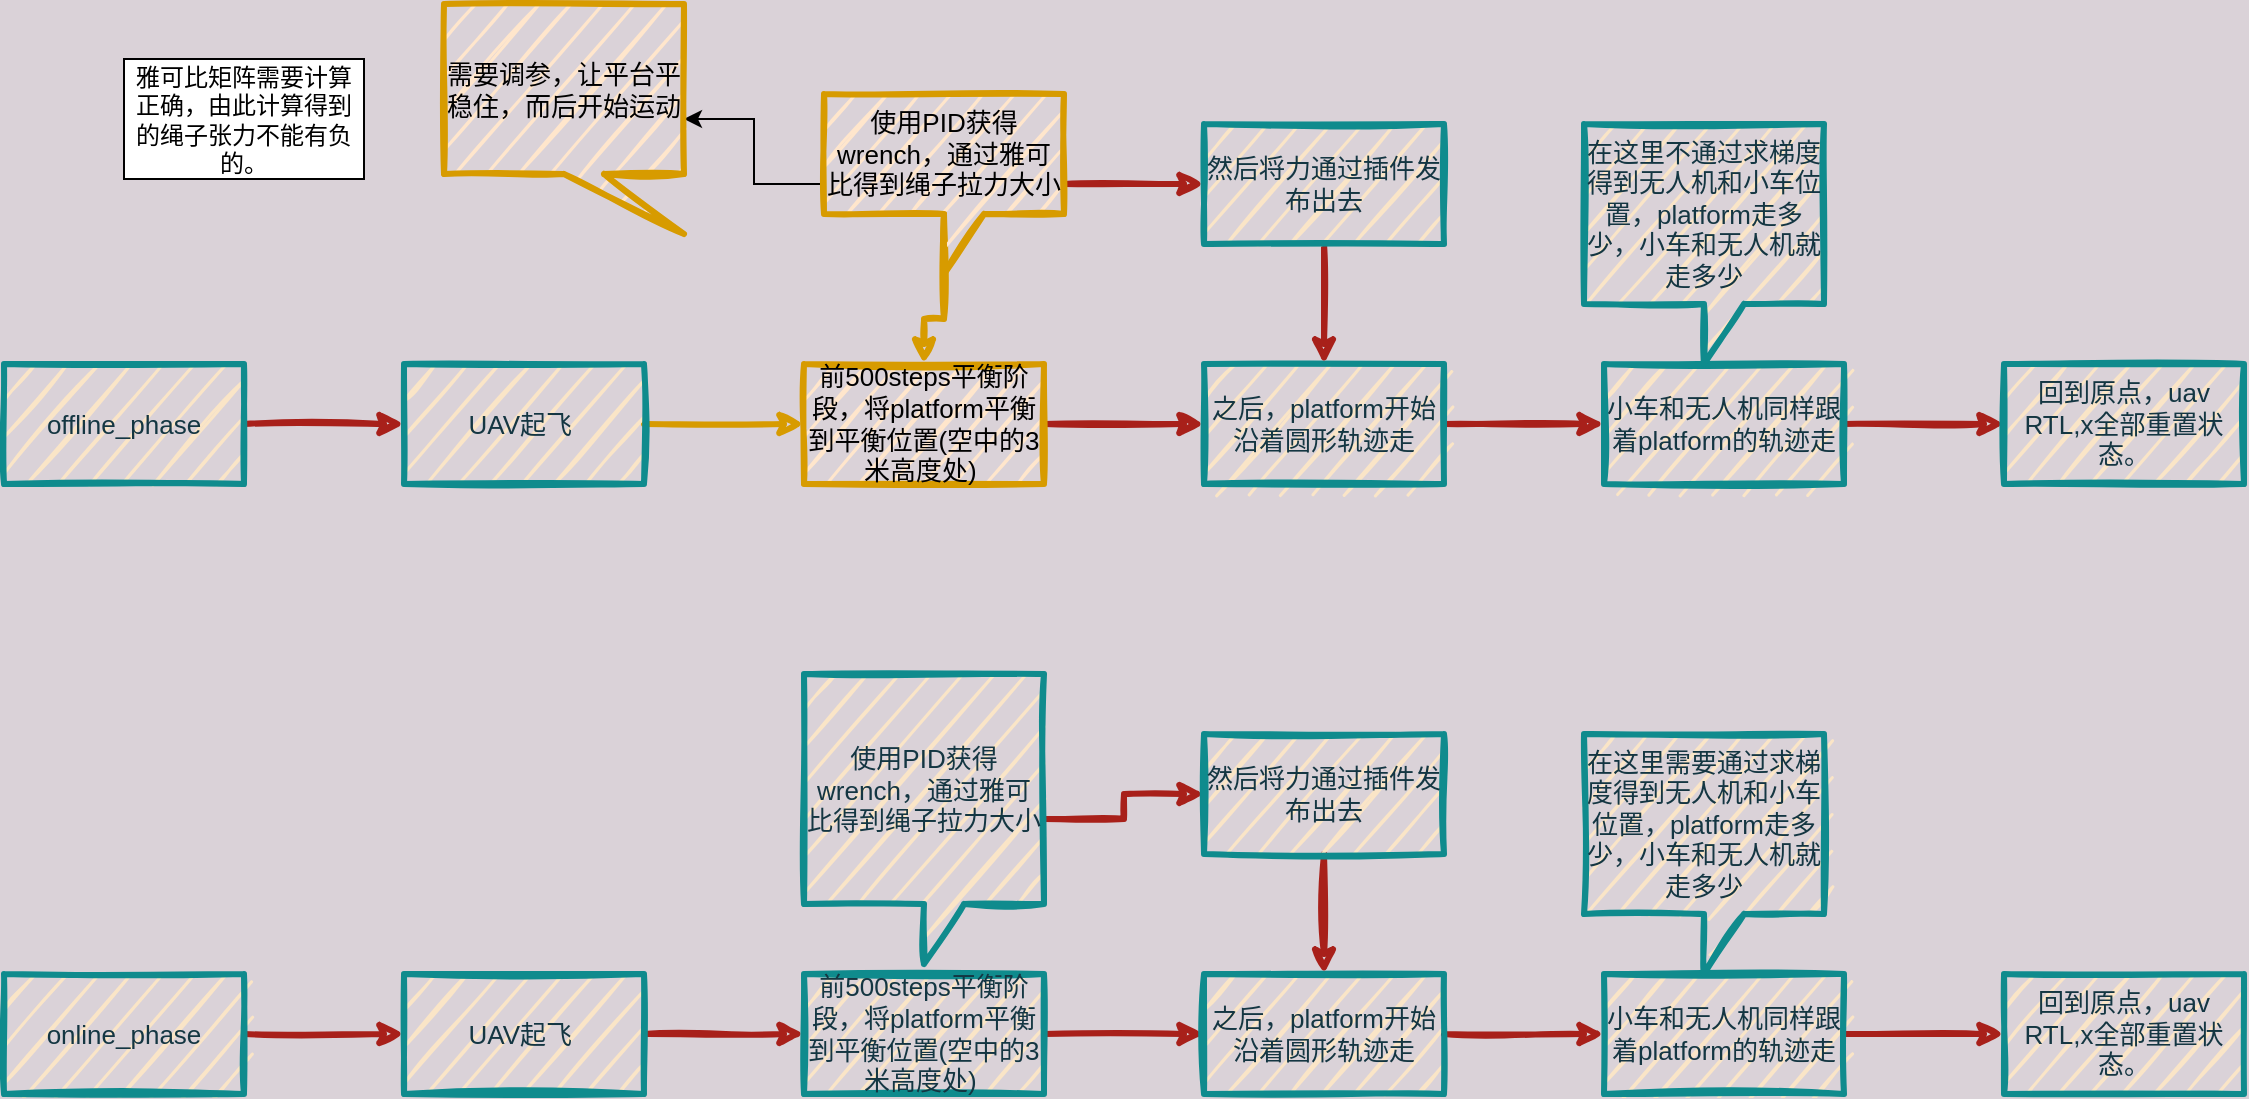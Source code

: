 <mxfile version="15.6.3" type="github">
  <diagram id="QoAezUC9s3ewCZSQBftZ" name="Page-1">
    <mxGraphModel dx="1097" dy="533" grid="1" gridSize="10" guides="1" tooltips="1" connect="1" arrows="1" fold="1" page="1" pageScale="1" pageWidth="827" pageHeight="1169" background="#DAD2D8" math="0" shadow="0">
      <root>
        <mxCell id="0" />
        <mxCell id="1" parent="0" />
        <mxCell id="ua3PY_kPn9vB6h3faCUK-3" value="" style="edgeStyle=orthogonalEdgeStyle;rounded=0;orthogonalLoop=1;jettySize=auto;html=1;labelBackgroundColor=#DAD2D8;strokeColor=#A8201A;fontColor=#143642;sketch=1;strokeWidth=3;fontSize=13;" parent="1" source="ua3PY_kPn9vB6h3faCUK-1" target="ua3PY_kPn9vB6h3faCUK-2" edge="1">
          <mxGeometry relative="1" as="geometry" />
        </mxCell>
        <mxCell id="ua3PY_kPn9vB6h3faCUK-1" value="offline_phase" style="whiteSpace=wrap;html=1;fillColor=#FAE5C7;strokeColor=#0F8B8D;fontColor=#143642;sketch=1;strokeWidth=3;fontSize=13;" parent="1" vertex="1">
          <mxGeometry x="90" y="220" width="120" height="60" as="geometry" />
        </mxCell>
        <mxCell id="ua3PY_kPn9vB6h3faCUK-5" value="" style="edgeStyle=orthogonalEdgeStyle;rounded=0;orthogonalLoop=1;jettySize=auto;html=1;labelBackgroundColor=#DAD2D8;strokeColor=#d79b00;fontColor=#143642;sketch=1;strokeWidth=3;fontSize=13;fillColor=#ffe6cc;" parent="1" source="ua3PY_kPn9vB6h3faCUK-2" target="ua3PY_kPn9vB6h3faCUK-4" edge="1">
          <mxGeometry relative="1" as="geometry" />
        </mxCell>
        <mxCell id="ua3PY_kPn9vB6h3faCUK-2" value="UAV起飞&lt;span style=&quot;white-space: pre; font-size: 13px;&quot;&gt; &lt;/span&gt;" style="whiteSpace=wrap;html=1;fillColor=#FAE5C7;strokeColor=#0F8B8D;fontColor=#143642;sketch=1;strokeWidth=3;fontSize=13;" parent="1" vertex="1">
          <mxGeometry x="290" y="220" width="120" height="60" as="geometry" />
        </mxCell>
        <mxCell id="ua3PY_kPn9vB6h3faCUK-7" value="" style="edgeStyle=orthogonalEdgeStyle;rounded=0;orthogonalLoop=1;jettySize=auto;html=1;labelBackgroundColor=#DAD2D8;strokeColor=#A8201A;fontColor=#143642;sketch=1;strokeWidth=3;fontSize=13;" parent="1" source="ua3PY_kPn9vB6h3faCUK-4" target="ua3PY_kPn9vB6h3faCUK-6" edge="1">
          <mxGeometry relative="1" as="geometry" />
        </mxCell>
        <mxCell id="ua3PY_kPn9vB6h3faCUK-4" value="前500steps平衡阶段，将platform平衡到平衡位置(空中的3米高度处)&lt;span style=&quot;white-space: pre; font-size: 13px;&quot;&gt; &lt;/span&gt;" style="whiteSpace=wrap;html=1;fillColor=#ffe6cc;strokeColor=#d79b00;sketch=1;strokeWidth=3;fontSize=13;" parent="1" vertex="1">
          <mxGeometry x="490" y="220" width="120" height="60" as="geometry" />
        </mxCell>
        <mxCell id="ua3PY_kPn9vB6h3faCUK-12" value="" style="edgeStyle=orthogonalEdgeStyle;rounded=0;orthogonalLoop=1;jettySize=auto;html=1;labelBackgroundColor=#DAD2D8;strokeColor=#A8201A;fontColor=#143642;sketch=1;strokeWidth=3;fontSize=13;" parent="1" source="ua3PY_kPn9vB6h3faCUK-6" target="ua3PY_kPn9vB6h3faCUK-11" edge="1">
          <mxGeometry relative="1" as="geometry" />
        </mxCell>
        <mxCell id="ua3PY_kPn9vB6h3faCUK-6" value="之后，platform开始沿着圆形轨迹走" style="whiteSpace=wrap;html=1;fillColor=#FAE5C7;strokeColor=#0F8B8D;fontColor=#143642;sketch=1;strokeWidth=3;fontSize=13;" parent="1" vertex="1">
          <mxGeometry x="690" y="220" width="120" height="60" as="geometry" />
        </mxCell>
        <mxCell id="ua3PY_kPn9vB6h3faCUK-10" value="" style="edgeStyle=orthogonalEdgeStyle;rounded=0;orthogonalLoop=1;jettySize=auto;html=1;labelBackgroundColor=#DAD2D8;strokeColor=#A8201A;fontColor=#143642;sketch=1;strokeWidth=3;fontSize=13;" parent="1" source="ua3PY_kPn9vB6h3faCUK-8" target="ua3PY_kPn9vB6h3faCUK-9" edge="1">
          <mxGeometry relative="1" as="geometry" />
        </mxCell>
        <mxCell id="ua3PY_kPn9vB6h3faCUK-14" value="" style="edgeStyle=orthogonalEdgeStyle;rounded=0;orthogonalLoop=1;jettySize=auto;html=1;labelBackgroundColor=#DAD2D8;strokeColor=#d79b00;fontColor=#143642;sketch=1;strokeWidth=3;fontSize=13;fillColor=#ffe6cc;" parent="1" source="ua3PY_kPn9vB6h3faCUK-8" target="ua3PY_kPn9vB6h3faCUK-4" edge="1">
          <mxGeometry relative="1" as="geometry" />
        </mxCell>
        <mxCell id="GzNerrLV8e-F1UKID8HR-2" value="" style="edgeStyle=orthogonalEdgeStyle;rounded=0;orthogonalLoop=1;jettySize=auto;html=1;" edge="1" parent="1" source="ua3PY_kPn9vB6h3faCUK-8" target="GzNerrLV8e-F1UKID8HR-1">
          <mxGeometry relative="1" as="geometry" />
        </mxCell>
        <mxCell id="ua3PY_kPn9vB6h3faCUK-8" value="使用PID获得wrench，通过雅可比得到绳子拉力大小" style="shape=callout;whiteSpace=wrap;html=1;perimeter=calloutPerimeter;position2=0.5;fillColor=#ffe6cc;strokeColor=#d79b00;sketch=1;strokeWidth=3;fontSize=13;" parent="1" vertex="1">
          <mxGeometry x="500" y="85" width="120" height="90" as="geometry" />
        </mxCell>
        <mxCell id="ua3PY_kPn9vB6h3faCUK-13" value="" style="edgeStyle=orthogonalEdgeStyle;rounded=0;orthogonalLoop=1;jettySize=auto;html=1;labelBackgroundColor=#DAD2D8;strokeColor=#A8201A;fontColor=#143642;sketch=1;strokeWidth=3;fontSize=13;" parent="1" source="ua3PY_kPn9vB6h3faCUK-9" target="ua3PY_kPn9vB6h3faCUK-6" edge="1">
          <mxGeometry relative="1" as="geometry" />
        </mxCell>
        <mxCell id="ua3PY_kPn9vB6h3faCUK-9" value="然后将力通过插件发布出去" style="whiteSpace=wrap;html=1;fillColor=#FAE5C7;strokeColor=#0F8B8D;fontColor=#143642;sketch=1;strokeWidth=3;fontSize=13;" parent="1" vertex="1">
          <mxGeometry x="690" y="100" width="120" height="60" as="geometry" />
        </mxCell>
        <mxCell id="ua3PY_kPn9vB6h3faCUK-17" value="" style="edgeStyle=orthogonalEdgeStyle;rounded=0;orthogonalLoop=1;jettySize=auto;html=1;labelBackgroundColor=#DAD2D8;strokeColor=#A8201A;fontColor=#143642;sketch=1;strokeWidth=3;fontSize=13;" parent="1" source="ua3PY_kPn9vB6h3faCUK-11" target="ua3PY_kPn9vB6h3faCUK-16" edge="1">
          <mxGeometry relative="1" as="geometry" />
        </mxCell>
        <mxCell id="ua3PY_kPn9vB6h3faCUK-11" value="小车和无人机同样跟着platform的轨迹走" style="whiteSpace=wrap;html=1;fillColor=#FAE5C7;strokeColor=#0F8B8D;fontColor=#143642;sketch=1;strokeWidth=3;fontSize=13;" parent="1" vertex="1">
          <mxGeometry x="890" y="220" width="120" height="60" as="geometry" />
        </mxCell>
        <mxCell id="ua3PY_kPn9vB6h3faCUK-15" value="在这里不通过求梯度得到无人机和小车位置，platform走多少，小车和无人机就走多少" style="shape=callout;whiteSpace=wrap;html=1;perimeter=calloutPerimeter;fillColor=#FAE5C7;strokeColor=#0F8B8D;fontColor=#143642;sketch=1;strokeWidth=3;fontSize=13;" parent="1" vertex="1">
          <mxGeometry x="880" y="100" width="120" height="120" as="geometry" />
        </mxCell>
        <mxCell id="ua3PY_kPn9vB6h3faCUK-16" value="回到原点，uav RTL,x全部重置状态。" style="whiteSpace=wrap;html=1;fillColor=#FAE5C7;strokeColor=#0F8B8D;fontColor=#143642;sketch=1;strokeWidth=3;fontSize=13;" parent="1" vertex="1">
          <mxGeometry x="1090" y="220" width="120" height="60" as="geometry" />
        </mxCell>
        <mxCell id="ua3PY_kPn9vB6h3faCUK-18" value="" style="edgeStyle=orthogonalEdgeStyle;rounded=0;orthogonalLoop=1;jettySize=auto;html=1;labelBackgroundColor=#DAD2D8;strokeColor=#A8201A;fontColor=#143642;sketch=1;strokeWidth=3;fontSize=13;" parent="1" source="ua3PY_kPn9vB6h3faCUK-19" target="ua3PY_kPn9vB6h3faCUK-21" edge="1">
          <mxGeometry relative="1" as="geometry" />
        </mxCell>
        <mxCell id="ua3PY_kPn9vB6h3faCUK-19" value="online_phase" style="whiteSpace=wrap;html=1;fillColor=#FAE5C7;strokeColor=#0F8B8D;fontColor=#143642;sketch=1;strokeWidth=3;fontSize=13;" parent="1" vertex="1">
          <mxGeometry x="90" y="525" width="120" height="60" as="geometry" />
        </mxCell>
        <mxCell id="ua3PY_kPn9vB6h3faCUK-20" value="" style="edgeStyle=orthogonalEdgeStyle;rounded=0;orthogonalLoop=1;jettySize=auto;html=1;labelBackgroundColor=#DAD2D8;strokeColor=#A8201A;fontColor=#143642;sketch=1;strokeWidth=3;fontSize=13;" parent="1" source="ua3PY_kPn9vB6h3faCUK-21" target="ua3PY_kPn9vB6h3faCUK-23" edge="1">
          <mxGeometry relative="1" as="geometry" />
        </mxCell>
        <mxCell id="ua3PY_kPn9vB6h3faCUK-21" value="UAV起飞&lt;span style=&quot;white-space: pre; font-size: 13px;&quot;&gt; &lt;/span&gt;" style="whiteSpace=wrap;html=1;fillColor=#FAE5C7;strokeColor=#0F8B8D;fontColor=#143642;sketch=1;strokeWidth=3;fontSize=13;" parent="1" vertex="1">
          <mxGeometry x="290" y="525" width="120" height="60" as="geometry" />
        </mxCell>
        <mxCell id="ua3PY_kPn9vB6h3faCUK-22" value="" style="edgeStyle=orthogonalEdgeStyle;rounded=0;orthogonalLoop=1;jettySize=auto;html=1;labelBackgroundColor=#DAD2D8;strokeColor=#A8201A;fontColor=#143642;sketch=1;strokeWidth=3;fontSize=13;" parent="1" source="ua3PY_kPn9vB6h3faCUK-23" target="ua3PY_kPn9vB6h3faCUK-25" edge="1">
          <mxGeometry relative="1" as="geometry" />
        </mxCell>
        <mxCell id="ua3PY_kPn9vB6h3faCUK-23" value="前500steps平衡阶段，将platform平衡到平衡位置(空中的3米高度处)&lt;span style=&quot;white-space: pre; font-size: 13px;&quot;&gt; &lt;/span&gt;" style="whiteSpace=wrap;html=1;fillColor=#FAE5C7;strokeColor=#0F8B8D;fontColor=#143642;sketch=1;strokeWidth=3;fontSize=13;" parent="1" vertex="1">
          <mxGeometry x="490" y="525" width="120" height="60" as="geometry" />
        </mxCell>
        <mxCell id="ua3PY_kPn9vB6h3faCUK-24" value="" style="edgeStyle=orthogonalEdgeStyle;rounded=0;orthogonalLoop=1;jettySize=auto;html=1;labelBackgroundColor=#DAD2D8;strokeColor=#A8201A;fontColor=#143642;sketch=1;strokeWidth=3;fontSize=13;" parent="1" source="ua3PY_kPn9vB6h3faCUK-25" target="ua3PY_kPn9vB6h3faCUK-32" edge="1">
          <mxGeometry relative="1" as="geometry" />
        </mxCell>
        <mxCell id="ua3PY_kPn9vB6h3faCUK-25" value="之后，platform开始沿着圆形轨迹走" style="whiteSpace=wrap;html=1;fillColor=#FAE5C7;strokeColor=#0F8B8D;fontColor=#143642;sketch=1;strokeWidth=3;fontSize=13;" parent="1" vertex="1">
          <mxGeometry x="690" y="525" width="120" height="60" as="geometry" />
        </mxCell>
        <mxCell id="ua3PY_kPn9vB6h3faCUK-26" value="" style="edgeStyle=orthogonalEdgeStyle;rounded=0;orthogonalLoop=1;jettySize=auto;html=1;labelBackgroundColor=#DAD2D8;strokeColor=#A8201A;fontColor=#143642;sketch=1;strokeWidth=3;fontSize=13;" parent="1" source="ua3PY_kPn9vB6h3faCUK-28" target="ua3PY_kPn9vB6h3faCUK-30" edge="1">
          <mxGeometry relative="1" as="geometry" />
        </mxCell>
        <mxCell id="ua3PY_kPn9vB6h3faCUK-28" value="使用PID获得wrench，通过雅可比得到绳子拉力大小" style="shape=callout;whiteSpace=wrap;html=1;perimeter=calloutPerimeter;position2=0.5;fillColor=#FAE5C7;strokeColor=#0F8B8D;fontColor=#143642;sketch=1;strokeWidth=3;fontSize=13;" parent="1" vertex="1">
          <mxGeometry x="490" y="375" width="120" height="145" as="geometry" />
        </mxCell>
        <mxCell id="ua3PY_kPn9vB6h3faCUK-29" value="" style="edgeStyle=orthogonalEdgeStyle;rounded=0;orthogonalLoop=1;jettySize=auto;html=1;labelBackgroundColor=#DAD2D8;strokeColor=#A8201A;fontColor=#143642;sketch=1;strokeWidth=3;fontSize=13;" parent="1" source="ua3PY_kPn9vB6h3faCUK-30" target="ua3PY_kPn9vB6h3faCUK-25" edge="1">
          <mxGeometry relative="1" as="geometry" />
        </mxCell>
        <mxCell id="ua3PY_kPn9vB6h3faCUK-30" value="然后将力通过插件发布出去" style="whiteSpace=wrap;html=1;fillColor=#FAE5C7;strokeColor=#0F8B8D;fontColor=#143642;sketch=1;strokeWidth=3;fontSize=13;" parent="1" vertex="1">
          <mxGeometry x="690" y="405" width="120" height="60" as="geometry" />
        </mxCell>
        <mxCell id="ua3PY_kPn9vB6h3faCUK-31" value="" style="edgeStyle=orthogonalEdgeStyle;rounded=0;orthogonalLoop=1;jettySize=auto;html=1;labelBackgroundColor=#DAD2D8;strokeColor=#A8201A;fontColor=#143642;sketch=1;strokeWidth=3;fontSize=13;" parent="1" source="ua3PY_kPn9vB6h3faCUK-32" target="ua3PY_kPn9vB6h3faCUK-34" edge="1">
          <mxGeometry relative="1" as="geometry" />
        </mxCell>
        <mxCell id="ua3PY_kPn9vB6h3faCUK-32" value="小车和无人机同样跟着platform的轨迹走" style="whiteSpace=wrap;html=1;fillColor=#FAE5C7;strokeColor=#0F8B8D;fontColor=#143642;sketch=1;strokeWidth=3;fontSize=13;" parent="1" vertex="1">
          <mxGeometry x="890" y="525" width="120" height="60" as="geometry" />
        </mxCell>
        <mxCell id="ua3PY_kPn9vB6h3faCUK-33" value="在这里需要通过求梯度得到无人机和小车位置，platform走多少，小车和无人机就走多少" style="shape=callout;whiteSpace=wrap;html=1;perimeter=calloutPerimeter;fillColor=#FAE5C7;strokeColor=#0F8B8D;fontColor=#143642;sketch=1;strokeWidth=3;fontSize=13;" parent="1" vertex="1">
          <mxGeometry x="880" y="405" width="120" height="120" as="geometry" />
        </mxCell>
        <mxCell id="ua3PY_kPn9vB6h3faCUK-34" value="回到原点，uav RTL,x全部重置状态。" style="whiteSpace=wrap;html=1;fillColor=#FAE5C7;strokeColor=#0F8B8D;fontColor=#143642;sketch=1;strokeWidth=3;fontSize=13;" parent="1" vertex="1">
          <mxGeometry x="1090" y="525" width="120" height="60" as="geometry" />
        </mxCell>
        <mxCell id="GzNerrLV8e-F1UKID8HR-1" value="需要调参，让平台平稳住，而后开始运动" style="shape=callout;whiteSpace=wrap;html=1;perimeter=calloutPerimeter;position2=1;fillColor=#ffe6cc;strokeColor=#d79b00;sketch=1;strokeWidth=3;fontSize=13;" vertex="1" parent="1">
          <mxGeometry x="310" y="40" width="120" height="115" as="geometry" />
        </mxCell>
        <mxCell id="GzNerrLV8e-F1UKID8HR-3" value="雅可比矩阵需要计算正确，由此计算得到的绳子张力不能有负的。" style="whiteSpace=wrap;html=1;" vertex="1" parent="1">
          <mxGeometry x="150" y="67.5" width="120" height="60" as="geometry" />
        </mxCell>
      </root>
    </mxGraphModel>
  </diagram>
</mxfile>
